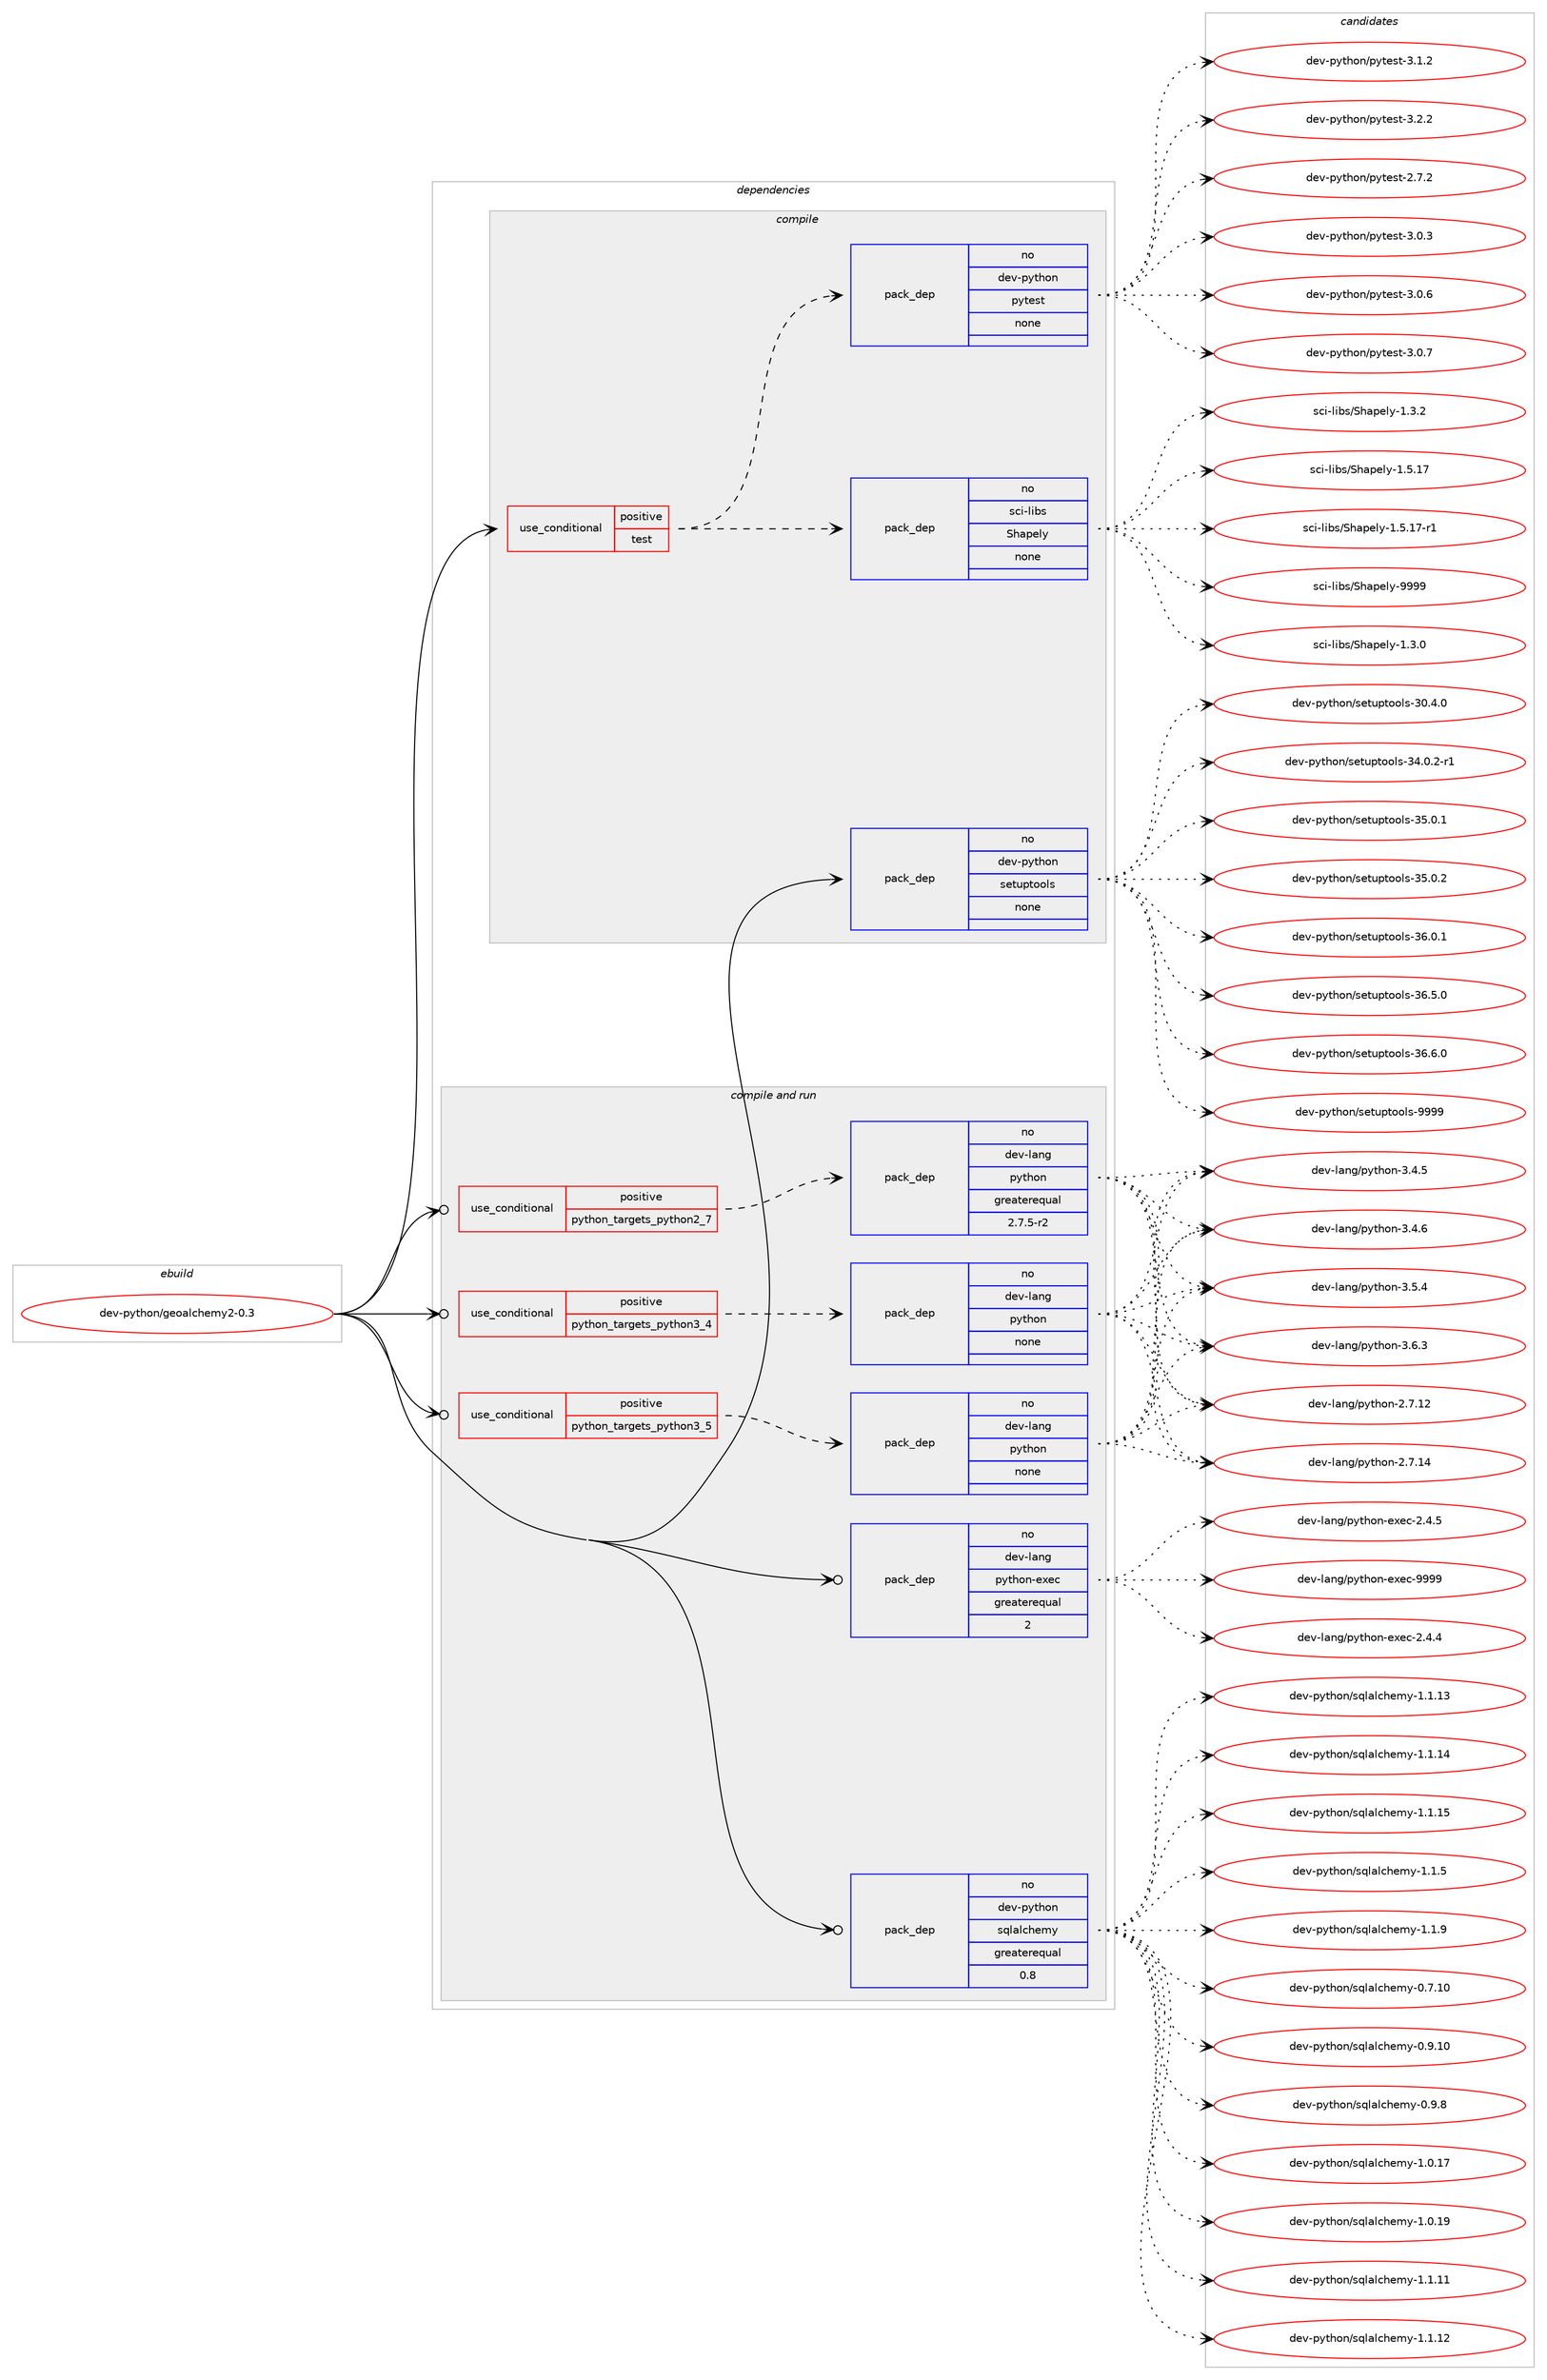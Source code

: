 digraph prolog {

# *************
# Graph options
# *************

newrank=true;
concentrate=true;
compound=true;
graph [rankdir=LR,fontname=Helvetica,fontsize=10,ranksep=1.5];#, ranksep=2.5, nodesep=0.2];
edge  [arrowhead=vee];
node  [fontname=Helvetica,fontsize=10];

# **********
# The ebuild
# **********

subgraph cluster_leftcol {
color=gray;
rank=same;
label=<<i>ebuild</i>>;
id [label="dev-python/geoalchemy2-0.3", color=red, width=4, href="../dev-python/geoalchemy2-0.3.svg"];
}

# ****************
# The dependencies
# ****************

subgraph cluster_midcol {
color=gray;
label=<<i>dependencies</i>>;
subgraph cluster_compile {
fillcolor="#eeeeee";
style=filled;
label=<<i>compile</i>>;
subgraph cond33197 {
dependency158672 [label=<<TABLE BORDER="0" CELLBORDER="1" CELLSPACING="0" CELLPADDING="4"><TR><TD ROWSPAN="3" CELLPADDING="10">use_conditional</TD></TR><TR><TD>positive</TD></TR><TR><TD>test</TD></TR></TABLE>>, shape=none, color=red];
subgraph pack121637 {
dependency158673 [label=<<TABLE BORDER="0" CELLBORDER="1" CELLSPACING="0" CELLPADDING="4" WIDTH="220"><TR><TD ROWSPAN="6" CELLPADDING="30">pack_dep</TD></TR><TR><TD WIDTH="110">no</TD></TR><TR><TD>sci-libs</TD></TR><TR><TD>Shapely</TD></TR><TR><TD>none</TD></TR><TR><TD></TD></TR></TABLE>>, shape=none, color=blue];
}
dependency158672:e -> dependency158673:w [weight=20,style="dashed",arrowhead="vee"];
subgraph pack121638 {
dependency158674 [label=<<TABLE BORDER="0" CELLBORDER="1" CELLSPACING="0" CELLPADDING="4" WIDTH="220"><TR><TD ROWSPAN="6" CELLPADDING="30">pack_dep</TD></TR><TR><TD WIDTH="110">no</TD></TR><TR><TD>dev-python</TD></TR><TR><TD>pytest</TD></TR><TR><TD>none</TD></TR><TR><TD></TD></TR></TABLE>>, shape=none, color=blue];
}
dependency158672:e -> dependency158674:w [weight=20,style="dashed",arrowhead="vee"];
}
id:e -> dependency158672:w [weight=20,style="solid",arrowhead="vee"];
subgraph pack121639 {
dependency158675 [label=<<TABLE BORDER="0" CELLBORDER="1" CELLSPACING="0" CELLPADDING="4" WIDTH="220"><TR><TD ROWSPAN="6" CELLPADDING="30">pack_dep</TD></TR><TR><TD WIDTH="110">no</TD></TR><TR><TD>dev-python</TD></TR><TR><TD>setuptools</TD></TR><TR><TD>none</TD></TR><TR><TD></TD></TR></TABLE>>, shape=none, color=blue];
}
id:e -> dependency158675:w [weight=20,style="solid",arrowhead="vee"];
}
subgraph cluster_compileandrun {
fillcolor="#eeeeee";
style=filled;
label=<<i>compile and run</i>>;
subgraph cond33198 {
dependency158676 [label=<<TABLE BORDER="0" CELLBORDER="1" CELLSPACING="0" CELLPADDING="4"><TR><TD ROWSPAN="3" CELLPADDING="10">use_conditional</TD></TR><TR><TD>positive</TD></TR><TR><TD>python_targets_python2_7</TD></TR></TABLE>>, shape=none, color=red];
subgraph pack121640 {
dependency158677 [label=<<TABLE BORDER="0" CELLBORDER="1" CELLSPACING="0" CELLPADDING="4" WIDTH="220"><TR><TD ROWSPAN="6" CELLPADDING="30">pack_dep</TD></TR><TR><TD WIDTH="110">no</TD></TR><TR><TD>dev-lang</TD></TR><TR><TD>python</TD></TR><TR><TD>greaterequal</TD></TR><TR><TD>2.7.5-r2</TD></TR></TABLE>>, shape=none, color=blue];
}
dependency158676:e -> dependency158677:w [weight=20,style="dashed",arrowhead="vee"];
}
id:e -> dependency158676:w [weight=20,style="solid",arrowhead="odotvee"];
subgraph cond33199 {
dependency158678 [label=<<TABLE BORDER="0" CELLBORDER="1" CELLSPACING="0" CELLPADDING="4"><TR><TD ROWSPAN="3" CELLPADDING="10">use_conditional</TD></TR><TR><TD>positive</TD></TR><TR><TD>python_targets_python3_4</TD></TR></TABLE>>, shape=none, color=red];
subgraph pack121641 {
dependency158679 [label=<<TABLE BORDER="0" CELLBORDER="1" CELLSPACING="0" CELLPADDING="4" WIDTH="220"><TR><TD ROWSPAN="6" CELLPADDING="30">pack_dep</TD></TR><TR><TD WIDTH="110">no</TD></TR><TR><TD>dev-lang</TD></TR><TR><TD>python</TD></TR><TR><TD>none</TD></TR><TR><TD></TD></TR></TABLE>>, shape=none, color=blue];
}
dependency158678:e -> dependency158679:w [weight=20,style="dashed",arrowhead="vee"];
}
id:e -> dependency158678:w [weight=20,style="solid",arrowhead="odotvee"];
subgraph cond33200 {
dependency158680 [label=<<TABLE BORDER="0" CELLBORDER="1" CELLSPACING="0" CELLPADDING="4"><TR><TD ROWSPAN="3" CELLPADDING="10">use_conditional</TD></TR><TR><TD>positive</TD></TR><TR><TD>python_targets_python3_5</TD></TR></TABLE>>, shape=none, color=red];
subgraph pack121642 {
dependency158681 [label=<<TABLE BORDER="0" CELLBORDER="1" CELLSPACING="0" CELLPADDING="4" WIDTH="220"><TR><TD ROWSPAN="6" CELLPADDING="30">pack_dep</TD></TR><TR><TD WIDTH="110">no</TD></TR><TR><TD>dev-lang</TD></TR><TR><TD>python</TD></TR><TR><TD>none</TD></TR><TR><TD></TD></TR></TABLE>>, shape=none, color=blue];
}
dependency158680:e -> dependency158681:w [weight=20,style="dashed",arrowhead="vee"];
}
id:e -> dependency158680:w [weight=20,style="solid",arrowhead="odotvee"];
subgraph pack121643 {
dependency158682 [label=<<TABLE BORDER="0" CELLBORDER="1" CELLSPACING="0" CELLPADDING="4" WIDTH="220"><TR><TD ROWSPAN="6" CELLPADDING="30">pack_dep</TD></TR><TR><TD WIDTH="110">no</TD></TR><TR><TD>dev-lang</TD></TR><TR><TD>python-exec</TD></TR><TR><TD>greaterequal</TD></TR><TR><TD>2</TD></TR></TABLE>>, shape=none, color=blue];
}
id:e -> dependency158682:w [weight=20,style="solid",arrowhead="odotvee"];
subgraph pack121644 {
dependency158683 [label=<<TABLE BORDER="0" CELLBORDER="1" CELLSPACING="0" CELLPADDING="4" WIDTH="220"><TR><TD ROWSPAN="6" CELLPADDING="30">pack_dep</TD></TR><TR><TD WIDTH="110">no</TD></TR><TR><TD>dev-python</TD></TR><TR><TD>sqlalchemy</TD></TR><TR><TD>greaterequal</TD></TR><TR><TD>0.8</TD></TR></TABLE>>, shape=none, color=blue];
}
id:e -> dependency158683:w [weight=20,style="solid",arrowhead="odotvee"];
}
subgraph cluster_run {
fillcolor="#eeeeee";
style=filled;
label=<<i>run</i>>;
}
}

# **************
# The candidates
# **************

subgraph cluster_choices {
rank=same;
color=gray;
label=<<i>candidates</i>>;

subgraph choice121637 {
color=black;
nodesep=1;
choice115991054510810598115478310497112101108121454946514648 [label="sci-libs/Shapely-1.3.0", color=red, width=4,href="../sci-libs/Shapely-1.3.0.svg"];
choice115991054510810598115478310497112101108121454946514650 [label="sci-libs/Shapely-1.3.2", color=red, width=4,href="../sci-libs/Shapely-1.3.2.svg"];
choice11599105451081059811547831049711210110812145494653464955 [label="sci-libs/Shapely-1.5.17", color=red, width=4,href="../sci-libs/Shapely-1.5.17.svg"];
choice115991054510810598115478310497112101108121454946534649554511449 [label="sci-libs/Shapely-1.5.17-r1", color=red, width=4,href="../sci-libs/Shapely-1.5.17-r1.svg"];
choice1159910545108105981154783104971121011081214557575757 [label="sci-libs/Shapely-9999", color=red, width=4,href="../sci-libs/Shapely-9999.svg"];
dependency158673:e -> choice115991054510810598115478310497112101108121454946514648:w [style=dotted,weight="100"];
dependency158673:e -> choice115991054510810598115478310497112101108121454946514650:w [style=dotted,weight="100"];
dependency158673:e -> choice11599105451081059811547831049711210110812145494653464955:w [style=dotted,weight="100"];
dependency158673:e -> choice115991054510810598115478310497112101108121454946534649554511449:w [style=dotted,weight="100"];
dependency158673:e -> choice1159910545108105981154783104971121011081214557575757:w [style=dotted,weight="100"];
}
subgraph choice121638 {
color=black;
nodesep=1;
choice1001011184511212111610411111047112121116101115116455046554650 [label="dev-python/pytest-2.7.2", color=red, width=4,href="../dev-python/pytest-2.7.2.svg"];
choice1001011184511212111610411111047112121116101115116455146484651 [label="dev-python/pytest-3.0.3", color=red, width=4,href="../dev-python/pytest-3.0.3.svg"];
choice1001011184511212111610411111047112121116101115116455146484654 [label="dev-python/pytest-3.0.6", color=red, width=4,href="../dev-python/pytest-3.0.6.svg"];
choice1001011184511212111610411111047112121116101115116455146484655 [label="dev-python/pytest-3.0.7", color=red, width=4,href="../dev-python/pytest-3.0.7.svg"];
choice1001011184511212111610411111047112121116101115116455146494650 [label="dev-python/pytest-3.1.2", color=red, width=4,href="../dev-python/pytest-3.1.2.svg"];
choice1001011184511212111610411111047112121116101115116455146504650 [label="dev-python/pytest-3.2.2", color=red, width=4,href="../dev-python/pytest-3.2.2.svg"];
dependency158674:e -> choice1001011184511212111610411111047112121116101115116455046554650:w [style=dotted,weight="100"];
dependency158674:e -> choice1001011184511212111610411111047112121116101115116455146484651:w [style=dotted,weight="100"];
dependency158674:e -> choice1001011184511212111610411111047112121116101115116455146484654:w [style=dotted,weight="100"];
dependency158674:e -> choice1001011184511212111610411111047112121116101115116455146484655:w [style=dotted,weight="100"];
dependency158674:e -> choice1001011184511212111610411111047112121116101115116455146494650:w [style=dotted,weight="100"];
dependency158674:e -> choice1001011184511212111610411111047112121116101115116455146504650:w [style=dotted,weight="100"];
}
subgraph choice121639 {
color=black;
nodesep=1;
choice100101118451121211161041111104711510111611711211611111110811545514846524648 [label="dev-python/setuptools-30.4.0", color=red, width=4,href="../dev-python/setuptools-30.4.0.svg"];
choice1001011184511212111610411111047115101116117112116111111108115455152464846504511449 [label="dev-python/setuptools-34.0.2-r1", color=red, width=4,href="../dev-python/setuptools-34.0.2-r1.svg"];
choice100101118451121211161041111104711510111611711211611111110811545515346484649 [label="dev-python/setuptools-35.0.1", color=red, width=4,href="../dev-python/setuptools-35.0.1.svg"];
choice100101118451121211161041111104711510111611711211611111110811545515346484650 [label="dev-python/setuptools-35.0.2", color=red, width=4,href="../dev-python/setuptools-35.0.2.svg"];
choice100101118451121211161041111104711510111611711211611111110811545515446484649 [label="dev-python/setuptools-36.0.1", color=red, width=4,href="../dev-python/setuptools-36.0.1.svg"];
choice100101118451121211161041111104711510111611711211611111110811545515446534648 [label="dev-python/setuptools-36.5.0", color=red, width=4,href="../dev-python/setuptools-36.5.0.svg"];
choice100101118451121211161041111104711510111611711211611111110811545515446544648 [label="dev-python/setuptools-36.6.0", color=red, width=4,href="../dev-python/setuptools-36.6.0.svg"];
choice10010111845112121116104111110471151011161171121161111111081154557575757 [label="dev-python/setuptools-9999", color=red, width=4,href="../dev-python/setuptools-9999.svg"];
dependency158675:e -> choice100101118451121211161041111104711510111611711211611111110811545514846524648:w [style=dotted,weight="100"];
dependency158675:e -> choice1001011184511212111610411111047115101116117112116111111108115455152464846504511449:w [style=dotted,weight="100"];
dependency158675:e -> choice100101118451121211161041111104711510111611711211611111110811545515346484649:w [style=dotted,weight="100"];
dependency158675:e -> choice100101118451121211161041111104711510111611711211611111110811545515346484650:w [style=dotted,weight="100"];
dependency158675:e -> choice100101118451121211161041111104711510111611711211611111110811545515446484649:w [style=dotted,weight="100"];
dependency158675:e -> choice100101118451121211161041111104711510111611711211611111110811545515446534648:w [style=dotted,weight="100"];
dependency158675:e -> choice100101118451121211161041111104711510111611711211611111110811545515446544648:w [style=dotted,weight="100"];
dependency158675:e -> choice10010111845112121116104111110471151011161171121161111111081154557575757:w [style=dotted,weight="100"];
}
subgraph choice121640 {
color=black;
nodesep=1;
choice10010111845108971101034711212111610411111045504655464950 [label="dev-lang/python-2.7.12", color=red, width=4,href="../dev-lang/python-2.7.12.svg"];
choice10010111845108971101034711212111610411111045504655464952 [label="dev-lang/python-2.7.14", color=red, width=4,href="../dev-lang/python-2.7.14.svg"];
choice100101118451089711010347112121116104111110455146524653 [label="dev-lang/python-3.4.5", color=red, width=4,href="../dev-lang/python-3.4.5.svg"];
choice100101118451089711010347112121116104111110455146524654 [label="dev-lang/python-3.4.6", color=red, width=4,href="../dev-lang/python-3.4.6.svg"];
choice100101118451089711010347112121116104111110455146534652 [label="dev-lang/python-3.5.4", color=red, width=4,href="../dev-lang/python-3.5.4.svg"];
choice100101118451089711010347112121116104111110455146544651 [label="dev-lang/python-3.6.3", color=red, width=4,href="../dev-lang/python-3.6.3.svg"];
dependency158677:e -> choice10010111845108971101034711212111610411111045504655464950:w [style=dotted,weight="100"];
dependency158677:e -> choice10010111845108971101034711212111610411111045504655464952:w [style=dotted,weight="100"];
dependency158677:e -> choice100101118451089711010347112121116104111110455146524653:w [style=dotted,weight="100"];
dependency158677:e -> choice100101118451089711010347112121116104111110455146524654:w [style=dotted,weight="100"];
dependency158677:e -> choice100101118451089711010347112121116104111110455146534652:w [style=dotted,weight="100"];
dependency158677:e -> choice100101118451089711010347112121116104111110455146544651:w [style=dotted,weight="100"];
}
subgraph choice121641 {
color=black;
nodesep=1;
choice10010111845108971101034711212111610411111045504655464950 [label="dev-lang/python-2.7.12", color=red, width=4,href="../dev-lang/python-2.7.12.svg"];
choice10010111845108971101034711212111610411111045504655464952 [label="dev-lang/python-2.7.14", color=red, width=4,href="../dev-lang/python-2.7.14.svg"];
choice100101118451089711010347112121116104111110455146524653 [label="dev-lang/python-3.4.5", color=red, width=4,href="../dev-lang/python-3.4.5.svg"];
choice100101118451089711010347112121116104111110455146524654 [label="dev-lang/python-3.4.6", color=red, width=4,href="../dev-lang/python-3.4.6.svg"];
choice100101118451089711010347112121116104111110455146534652 [label="dev-lang/python-3.5.4", color=red, width=4,href="../dev-lang/python-3.5.4.svg"];
choice100101118451089711010347112121116104111110455146544651 [label="dev-lang/python-3.6.3", color=red, width=4,href="../dev-lang/python-3.6.3.svg"];
dependency158679:e -> choice10010111845108971101034711212111610411111045504655464950:w [style=dotted,weight="100"];
dependency158679:e -> choice10010111845108971101034711212111610411111045504655464952:w [style=dotted,weight="100"];
dependency158679:e -> choice100101118451089711010347112121116104111110455146524653:w [style=dotted,weight="100"];
dependency158679:e -> choice100101118451089711010347112121116104111110455146524654:w [style=dotted,weight="100"];
dependency158679:e -> choice100101118451089711010347112121116104111110455146534652:w [style=dotted,weight="100"];
dependency158679:e -> choice100101118451089711010347112121116104111110455146544651:w [style=dotted,weight="100"];
}
subgraph choice121642 {
color=black;
nodesep=1;
choice10010111845108971101034711212111610411111045504655464950 [label="dev-lang/python-2.7.12", color=red, width=4,href="../dev-lang/python-2.7.12.svg"];
choice10010111845108971101034711212111610411111045504655464952 [label="dev-lang/python-2.7.14", color=red, width=4,href="../dev-lang/python-2.7.14.svg"];
choice100101118451089711010347112121116104111110455146524653 [label="dev-lang/python-3.4.5", color=red, width=4,href="../dev-lang/python-3.4.5.svg"];
choice100101118451089711010347112121116104111110455146524654 [label="dev-lang/python-3.4.6", color=red, width=4,href="../dev-lang/python-3.4.6.svg"];
choice100101118451089711010347112121116104111110455146534652 [label="dev-lang/python-3.5.4", color=red, width=4,href="../dev-lang/python-3.5.4.svg"];
choice100101118451089711010347112121116104111110455146544651 [label="dev-lang/python-3.6.3", color=red, width=4,href="../dev-lang/python-3.6.3.svg"];
dependency158681:e -> choice10010111845108971101034711212111610411111045504655464950:w [style=dotted,weight="100"];
dependency158681:e -> choice10010111845108971101034711212111610411111045504655464952:w [style=dotted,weight="100"];
dependency158681:e -> choice100101118451089711010347112121116104111110455146524653:w [style=dotted,weight="100"];
dependency158681:e -> choice100101118451089711010347112121116104111110455146524654:w [style=dotted,weight="100"];
dependency158681:e -> choice100101118451089711010347112121116104111110455146534652:w [style=dotted,weight="100"];
dependency158681:e -> choice100101118451089711010347112121116104111110455146544651:w [style=dotted,weight="100"];
}
subgraph choice121643 {
color=black;
nodesep=1;
choice1001011184510897110103471121211161041111104510112010199455046524652 [label="dev-lang/python-exec-2.4.4", color=red, width=4,href="../dev-lang/python-exec-2.4.4.svg"];
choice1001011184510897110103471121211161041111104510112010199455046524653 [label="dev-lang/python-exec-2.4.5", color=red, width=4,href="../dev-lang/python-exec-2.4.5.svg"];
choice10010111845108971101034711212111610411111045101120101994557575757 [label="dev-lang/python-exec-9999", color=red, width=4,href="../dev-lang/python-exec-9999.svg"];
dependency158682:e -> choice1001011184510897110103471121211161041111104510112010199455046524652:w [style=dotted,weight="100"];
dependency158682:e -> choice1001011184510897110103471121211161041111104510112010199455046524653:w [style=dotted,weight="100"];
dependency158682:e -> choice10010111845108971101034711212111610411111045101120101994557575757:w [style=dotted,weight="100"];
}
subgraph choice121644 {
color=black;
nodesep=1;
choice1001011184511212111610411111047115113108971089910410110912145484655464948 [label="dev-python/sqlalchemy-0.7.10", color=red, width=4,href="../dev-python/sqlalchemy-0.7.10.svg"];
choice1001011184511212111610411111047115113108971089910410110912145484657464948 [label="dev-python/sqlalchemy-0.9.10", color=red, width=4,href="../dev-python/sqlalchemy-0.9.10.svg"];
choice10010111845112121116104111110471151131089710899104101109121454846574656 [label="dev-python/sqlalchemy-0.9.8", color=red, width=4,href="../dev-python/sqlalchemy-0.9.8.svg"];
choice1001011184511212111610411111047115113108971089910410110912145494648464955 [label="dev-python/sqlalchemy-1.0.17", color=red, width=4,href="../dev-python/sqlalchemy-1.0.17.svg"];
choice1001011184511212111610411111047115113108971089910410110912145494648464957 [label="dev-python/sqlalchemy-1.0.19", color=red, width=4,href="../dev-python/sqlalchemy-1.0.19.svg"];
choice1001011184511212111610411111047115113108971089910410110912145494649464949 [label="dev-python/sqlalchemy-1.1.11", color=red, width=4,href="../dev-python/sqlalchemy-1.1.11.svg"];
choice1001011184511212111610411111047115113108971089910410110912145494649464950 [label="dev-python/sqlalchemy-1.1.12", color=red, width=4,href="../dev-python/sqlalchemy-1.1.12.svg"];
choice1001011184511212111610411111047115113108971089910410110912145494649464951 [label="dev-python/sqlalchemy-1.1.13", color=red, width=4,href="../dev-python/sqlalchemy-1.1.13.svg"];
choice1001011184511212111610411111047115113108971089910410110912145494649464952 [label="dev-python/sqlalchemy-1.1.14", color=red, width=4,href="../dev-python/sqlalchemy-1.1.14.svg"];
choice1001011184511212111610411111047115113108971089910410110912145494649464953 [label="dev-python/sqlalchemy-1.1.15", color=red, width=4,href="../dev-python/sqlalchemy-1.1.15.svg"];
choice10010111845112121116104111110471151131089710899104101109121454946494653 [label="dev-python/sqlalchemy-1.1.5", color=red, width=4,href="../dev-python/sqlalchemy-1.1.5.svg"];
choice10010111845112121116104111110471151131089710899104101109121454946494657 [label="dev-python/sqlalchemy-1.1.9", color=red, width=4,href="../dev-python/sqlalchemy-1.1.9.svg"];
dependency158683:e -> choice1001011184511212111610411111047115113108971089910410110912145484655464948:w [style=dotted,weight="100"];
dependency158683:e -> choice1001011184511212111610411111047115113108971089910410110912145484657464948:w [style=dotted,weight="100"];
dependency158683:e -> choice10010111845112121116104111110471151131089710899104101109121454846574656:w [style=dotted,weight="100"];
dependency158683:e -> choice1001011184511212111610411111047115113108971089910410110912145494648464955:w [style=dotted,weight="100"];
dependency158683:e -> choice1001011184511212111610411111047115113108971089910410110912145494648464957:w [style=dotted,weight="100"];
dependency158683:e -> choice1001011184511212111610411111047115113108971089910410110912145494649464949:w [style=dotted,weight="100"];
dependency158683:e -> choice1001011184511212111610411111047115113108971089910410110912145494649464950:w [style=dotted,weight="100"];
dependency158683:e -> choice1001011184511212111610411111047115113108971089910410110912145494649464951:w [style=dotted,weight="100"];
dependency158683:e -> choice1001011184511212111610411111047115113108971089910410110912145494649464952:w [style=dotted,weight="100"];
dependency158683:e -> choice1001011184511212111610411111047115113108971089910410110912145494649464953:w [style=dotted,weight="100"];
dependency158683:e -> choice10010111845112121116104111110471151131089710899104101109121454946494653:w [style=dotted,weight="100"];
dependency158683:e -> choice10010111845112121116104111110471151131089710899104101109121454946494657:w [style=dotted,weight="100"];
}
}

}
